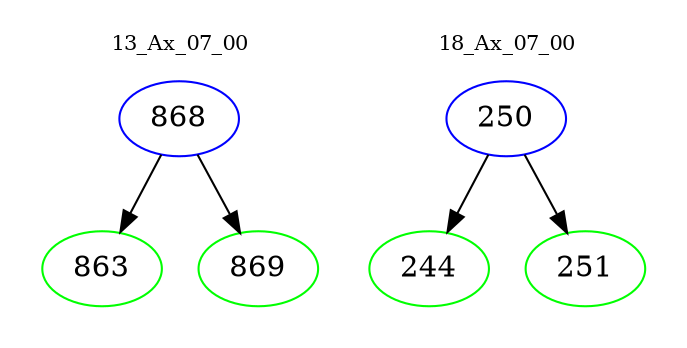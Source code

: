 digraph{
subgraph cluster_0 {
color = white
label = "13_Ax_07_00";
fontsize=10;
T0_868 [label="868", color="blue"]
T0_868 -> T0_863 [color="black"]
T0_863 [label="863", color="green"]
T0_868 -> T0_869 [color="black"]
T0_869 [label="869", color="green"]
}
subgraph cluster_1 {
color = white
label = "18_Ax_07_00";
fontsize=10;
T1_250 [label="250", color="blue"]
T1_250 -> T1_244 [color="black"]
T1_244 [label="244", color="green"]
T1_250 -> T1_251 [color="black"]
T1_251 [label="251", color="green"]
}
}
